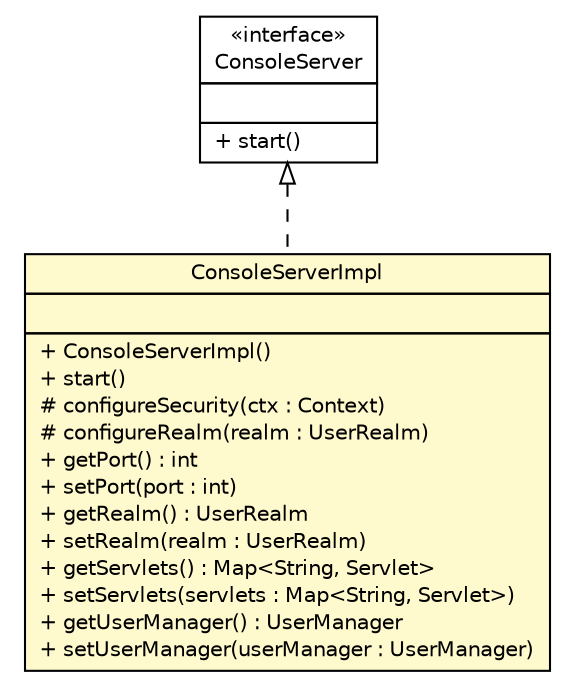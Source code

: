 #!/usr/local/bin/dot
#
# Class diagram 
# Generated by UMLGraph version 5.1 (http://www.umlgraph.org/)
#

digraph G {
	edge [fontname="Helvetica",fontsize=10,labelfontname="Helvetica",labelfontsize=10];
	node [fontname="Helvetica",fontsize=10,shape=plaintext];
	nodesep=0.25;
	ranksep=0.5;
	// com.apporiented.hermesftp.console.ConsoleServerImpl
	c8139 [label=<<table title="com.apporiented.hermesftp.console.ConsoleServerImpl" border="0" cellborder="1" cellspacing="0" cellpadding="2" port="p" bgcolor="lemonChiffon" href="./ConsoleServerImpl.html">
		<tr><td><table border="0" cellspacing="0" cellpadding="1">
<tr><td align="center" balign="center"> ConsoleServerImpl </td></tr>
		</table></td></tr>
		<tr><td><table border="0" cellspacing="0" cellpadding="1">
<tr><td align="left" balign="left">  </td></tr>
		</table></td></tr>
		<tr><td><table border="0" cellspacing="0" cellpadding="1">
<tr><td align="left" balign="left"> + ConsoleServerImpl() </td></tr>
<tr><td align="left" balign="left"> + start() </td></tr>
<tr><td align="left" balign="left"> # configureSecurity(ctx : Context) </td></tr>
<tr><td align="left" balign="left"> # configureRealm(realm : UserRealm) </td></tr>
<tr><td align="left" balign="left"> + getPort() : int </td></tr>
<tr><td align="left" balign="left"> + setPort(port : int) </td></tr>
<tr><td align="left" balign="left"> + getRealm() : UserRealm </td></tr>
<tr><td align="left" balign="left"> + setRealm(realm : UserRealm) </td></tr>
<tr><td align="left" balign="left"> + getServlets() : Map&lt;String, Servlet&gt; </td></tr>
<tr><td align="left" balign="left"> + setServlets(servlets : Map&lt;String, Servlet&gt;) </td></tr>
<tr><td align="left" balign="left"> + getUserManager() : UserManager </td></tr>
<tr><td align="left" balign="left"> + setUserManager(userManager : UserManager) </td></tr>
		</table></td></tr>
		</table>>, fontname="Helvetica", fontcolor="black", fontsize=10.0];
	// com.apporiented.hermesftp.console.ConsoleServer
	c8140 [label=<<table title="com.apporiented.hermesftp.console.ConsoleServer" border="0" cellborder="1" cellspacing="0" cellpadding="2" port="p" href="./ConsoleServer.html">
		<tr><td><table border="0" cellspacing="0" cellpadding="1">
<tr><td align="center" balign="center"> &#171;interface&#187; </td></tr>
<tr><td align="center" balign="center"> ConsoleServer </td></tr>
		</table></td></tr>
		<tr><td><table border="0" cellspacing="0" cellpadding="1">
<tr><td align="left" balign="left">  </td></tr>
		</table></td></tr>
		<tr><td><table border="0" cellspacing="0" cellpadding="1">
<tr><td align="left" balign="left"> + start() </td></tr>
		</table></td></tr>
		</table>>, fontname="Helvetica", fontcolor="black", fontsize=10.0];
	//com.apporiented.hermesftp.console.ConsoleServerImpl implements com.apporiented.hermesftp.console.ConsoleServer
	c8140:p -> c8139:p [dir=back,arrowtail=empty,style=dashed];
}

